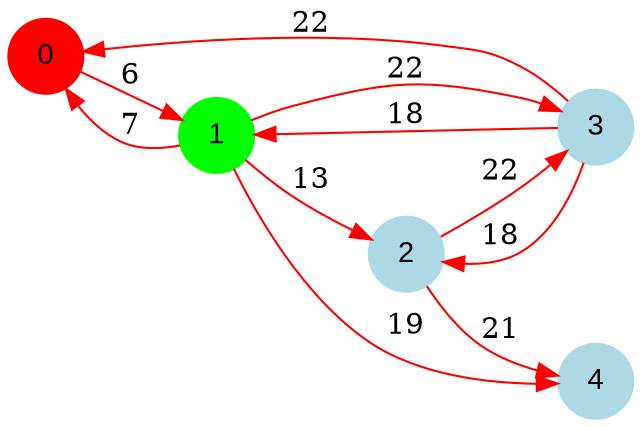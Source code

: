 digraph graphe {
rankdir = LR;
edge [color=red];
0 [fontname="Arial", shape = circle, color=red, style=filled];
1 [fontname="Arial", shape = circle, color=green, style=filled];
2 [fontname="Arial", shape = circle, color=lightblue, style=filled];
3 [fontname="Arial", shape = circle, color=lightblue, style=filled];
4 [fontname="Arial", shape = circle, color=lightblue, style=filled];
	0 -> 1 [label = "6"];
	1 -> 0 [label = "7"];
	1 -> 2 [label = "13"];
	1 -> 3 [label = "22"];
	1 -> 4 [label = "19"];
	2 -> 3 [label = "22"];
	2 -> 4 [label = "21"];
	3 -> 0 [label = "22"];
	3 -> 1 [label = "18"];
	3 -> 2 [label = "18"];
}